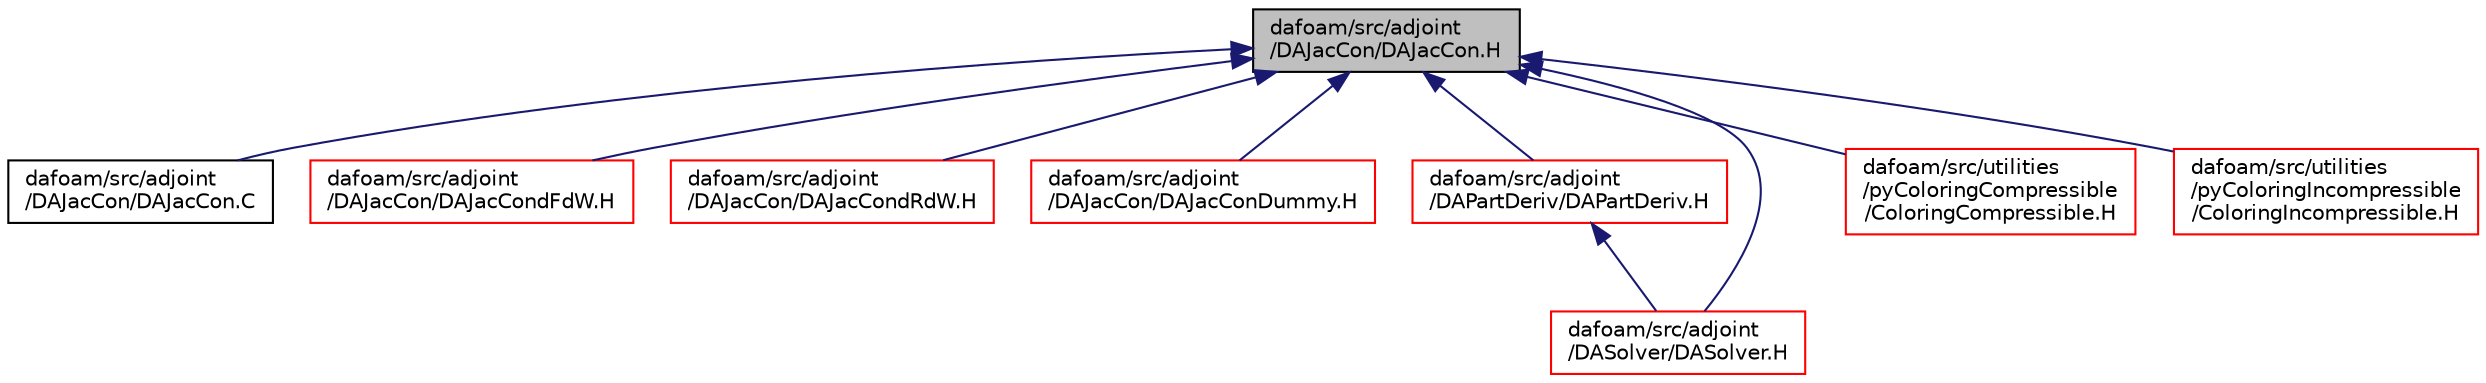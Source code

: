 digraph "dafoam/src/adjoint/DAJacCon/DAJacCon.H"
{
  bgcolor="transparent";
  edge [fontname="Helvetica",fontsize="10",labelfontname="Helvetica",labelfontsize="10"];
  node [fontname="Helvetica",fontsize="10",shape=record];
  Node35 [label="dafoam/src/adjoint\l/DAJacCon/DAJacCon.H",height=0.2,width=0.4,color="black", fillcolor="grey75", style="filled", fontcolor="black"];
  Node35 -> Node36 [dir="back",color="midnightblue",fontsize="10",style="solid",fontname="Helvetica"];
  Node36 [label="dafoam/src/adjoint\l/DAJacCon/DAJacCon.C",height=0.2,width=0.4,color="black",URL="$DAJacCon_8C.html"];
  Node35 -> Node37 [dir="back",color="midnightblue",fontsize="10",style="solid",fontname="Helvetica"];
  Node37 [label="dafoam/src/adjoint\l/DAJacCon/DAJacCondFdW.H",height=0.2,width=0.4,color="red",URL="$DAJacCondFdW_8H.html"];
  Node35 -> Node39 [dir="back",color="midnightblue",fontsize="10",style="solid",fontname="Helvetica"];
  Node39 [label="dafoam/src/adjoint\l/DAJacCon/DAJacCondRdW.H",height=0.2,width=0.4,color="red",URL="$DAJacCondRdW_8H.html"];
  Node35 -> Node41 [dir="back",color="midnightblue",fontsize="10",style="solid",fontname="Helvetica"];
  Node41 [label="dafoam/src/adjoint\l/DAJacCon/DAJacConDummy.H",height=0.2,width=0.4,color="red",URL="$DAJacConDummy_8H.html"];
  Node35 -> Node43 [dir="back",color="midnightblue",fontsize="10",style="solid",fontname="Helvetica"];
  Node43 [label="dafoam/src/adjoint\l/DAPartDeriv/DAPartDeriv.H",height=0.2,width=0.4,color="red",URL="$DAPartDeriv_8H.html"];
  Node43 -> Node61 [dir="back",color="midnightblue",fontsize="10",style="solid",fontname="Helvetica"];
  Node61 [label="dafoam/src/adjoint\l/DASolver/DASolver.H",height=0.2,width=0.4,color="red",URL="$DASolver_8H.html"];
  Node35 -> Node61 [dir="back",color="midnightblue",fontsize="10",style="solid",fontname="Helvetica"];
  Node35 -> Node71 [dir="back",color="midnightblue",fontsize="10",style="solid",fontname="Helvetica"];
  Node71 [label="dafoam/src/utilities\l/pyColoringCompressible\l/ColoringCompressible.H",height=0.2,width=0.4,color="red",URL="$ColoringCompressible_8H.html"];
  Node35 -> Node73 [dir="back",color="midnightblue",fontsize="10",style="solid",fontname="Helvetica"];
  Node73 [label="dafoam/src/utilities\l/pyColoringIncompressible\l/ColoringIncompressible.H",height=0.2,width=0.4,color="red",URL="$ColoringIncompressible_8H.html"];
}
